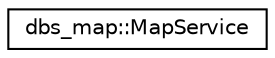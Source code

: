 digraph "Graphical Class Hierarchy"
{
 // LATEX_PDF_SIZE
  edge [fontname="Helvetica",fontsize="10",labelfontname="Helvetica",labelfontsize="10"];
  node [fontname="Helvetica",fontsize="10",shape=record];
  rankdir="LR";
  Node0 [label="dbs_map::MapService",height=0.2,width=0.4,color="black", fillcolor="white", style="filled",URL="$classdbs__map_1_1MapService.html",tooltip="This class serves as the main interface for accessing and updating onboard map data."];
}
